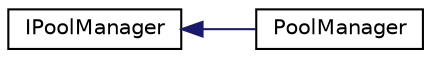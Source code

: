 digraph "Graphical Class Hierarchy"
{
 // LATEX_PDF_SIZE
  edge [fontname="Helvetica",fontsize="10",labelfontname="Helvetica",labelfontsize="10"];
  node [fontname="Helvetica",fontsize="10",shape=record];
  rankdir="LR";
  Node0 [label="IPoolManager",height=0.2,width=0.4,color="black", fillcolor="white", style="filled",URL="$classarm__compute_1_1_i_pool_manager.xhtml",tooltip="Memory pool manager interface."];
  Node0 -> Node1 [dir="back",color="midnightblue",fontsize="10",style="solid",fontname="Helvetica"];
  Node1 [label="PoolManager",height=0.2,width=0.4,color="black", fillcolor="white", style="filled",URL="$classarm__compute_1_1_pool_manager.xhtml",tooltip="Memory pool manager."];
}

